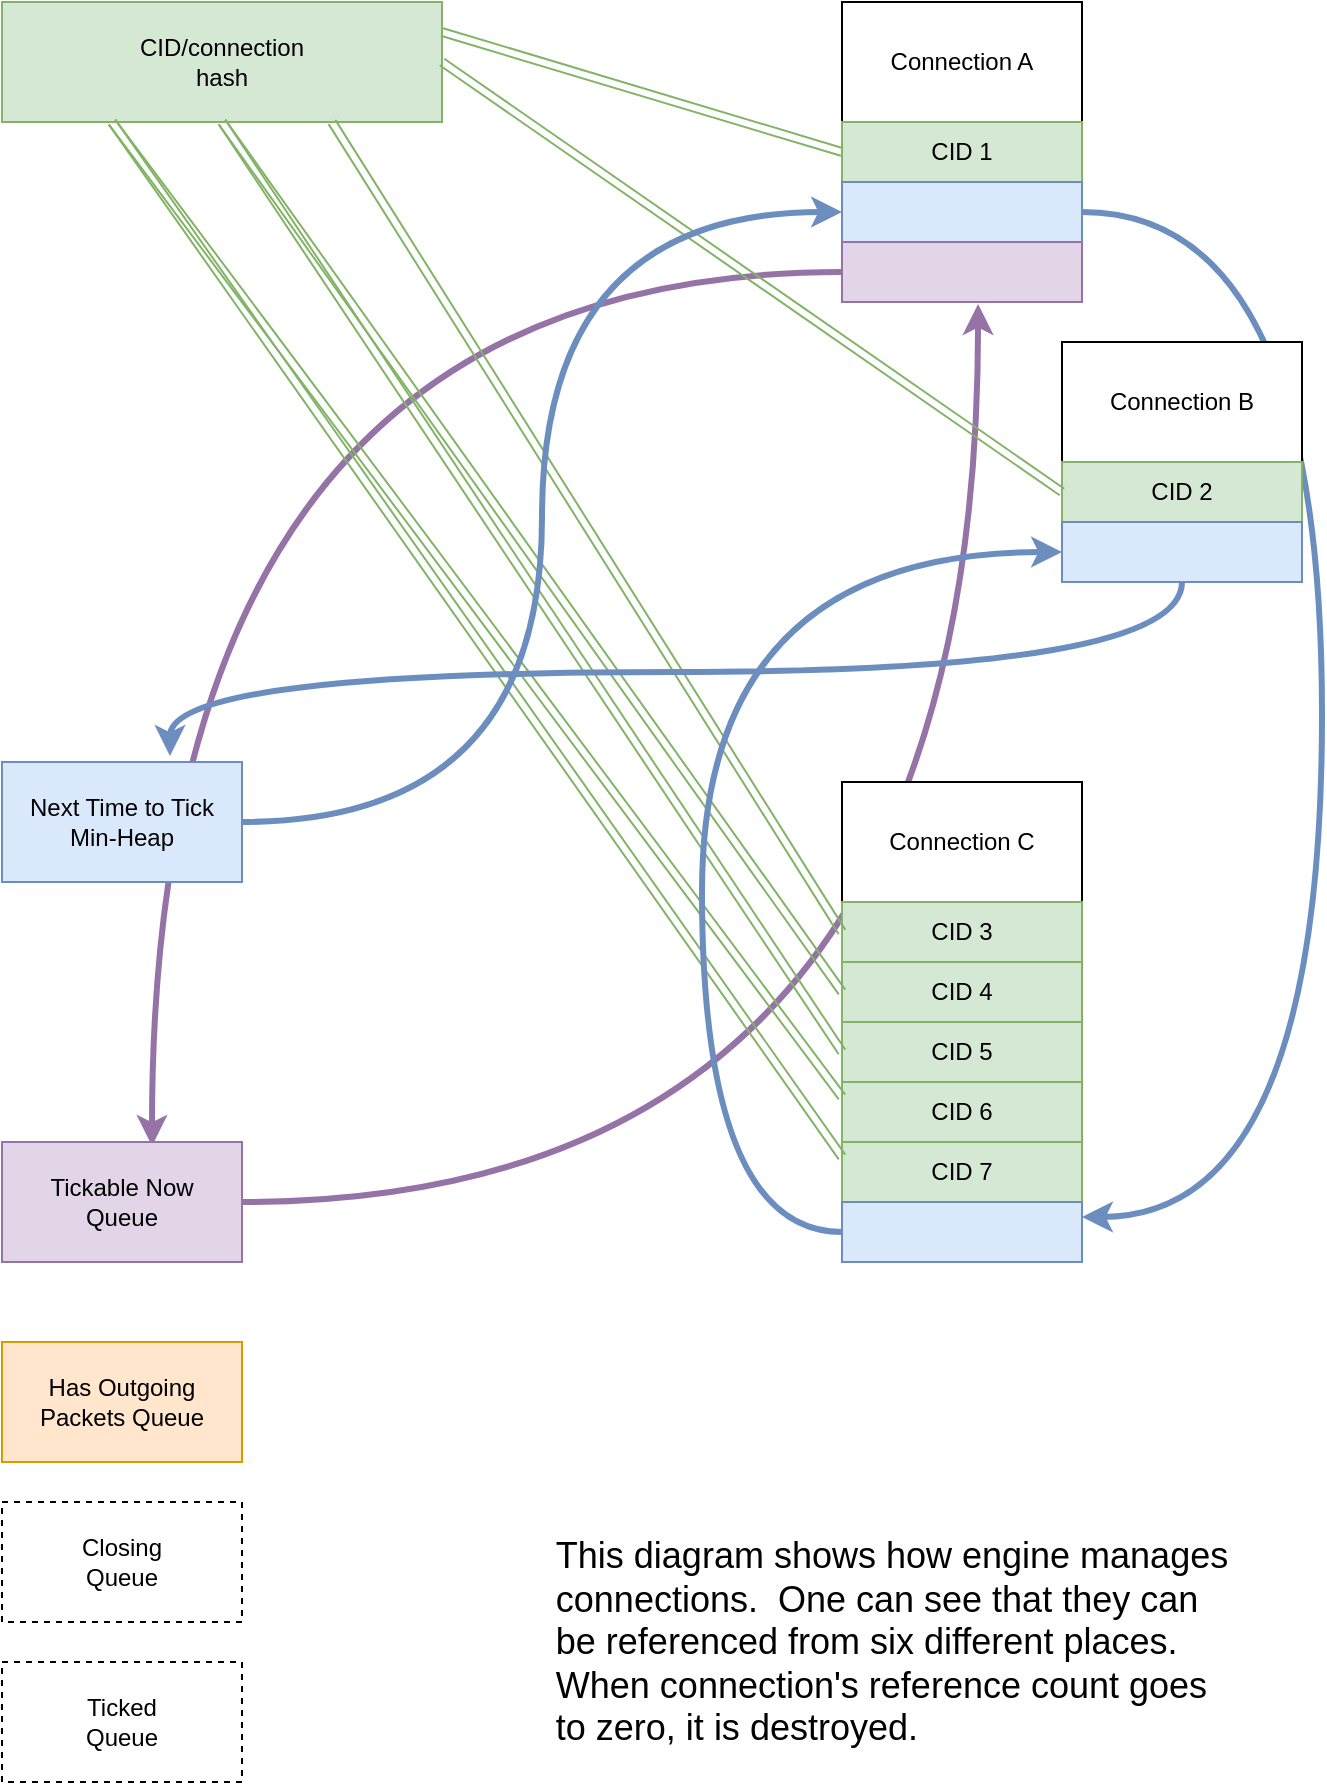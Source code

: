 <mxfile version="12.7.3"><diagram id="g-XUBOnqw-Le0S7dI5B8" name="Page-1"><mxGraphModel dx="1422" dy="763" grid="1" gridSize="10" guides="1" tooltips="1" connect="1" arrows="1" fold="1" page="1" pageScale="1" pageWidth="827" pageHeight="1169" math="0" shadow="0"><root><mxCell id="0"/><mxCell id="1" parent="0"/><mxCell id="xxX3JgDgCDoUiEcIpoxc-38" value="" style="curved=1;endArrow=classic;html=1;strokeColor=#6c8ebf;edgeStyle=orthogonalEdgeStyle;entryX=1;entryY=0.25;entryDx=0;entryDy=0;exitX=1;exitY=0.5;exitDx=0;exitDy=0;strokeWidth=3;fillColor=#dae8fc;" edge="1" parent="1" source="xxX3JgDgCDoUiEcIpoxc-29" target="xxX3JgDgCDoUiEcIpoxc-31"><mxGeometry width="50" height="50" relative="1" as="geometry"><mxPoint x="827" y="475" as="sourcePoint"/><mxPoint x="1117" y="200" as="targetPoint"/><Array as="points"><mxPoint x="820" y="155"/><mxPoint x="820" y="658"/></Array></mxGeometry></mxCell><mxCell id="xxX3JgDgCDoUiEcIpoxc-52" value="" style="curved=1;endArrow=classic;html=1;strokeColor=#9673a6;edgeStyle=orthogonalEdgeStyle;entryX=0.625;entryY=0.033;entryDx=0;entryDy=0;exitX=0;exitY=0.5;exitDx=0;exitDy=0;strokeWidth=3;fillColor=#e1d5e7;entryPerimeter=0;" edge="1" parent="1" source="xxX3JgDgCDoUiEcIpoxc-46" target="xxX3JgDgCDoUiEcIpoxc-44"><mxGeometry width="50" height="50" relative="1" as="geometry"><mxPoint x="370" y="732.01" as="sourcePoint"/><mxPoint x="728.04" y="378" as="targetPoint"/></mxGeometry></mxCell><mxCell id="xxX3JgDgCDoUiEcIpoxc-51" value="" style="curved=1;endArrow=classic;html=1;strokeColor=#9673a6;edgeStyle=orthogonalEdgeStyle;entryX=0.567;entryY=1.033;entryDx=0;entryDy=0;exitX=1;exitY=0.5;exitDx=0;exitDy=0;strokeWidth=3;fillColor=#e1d5e7;entryPerimeter=0;" edge="1" parent="1" source="xxX3JgDgCDoUiEcIpoxc-44" target="xxX3JgDgCDoUiEcIpoxc-46"><mxGeometry width="50" height="50" relative="1" as="geometry"><mxPoint x="300" y="440" as="sourcePoint"/><mxPoint x="590" y="165" as="targetPoint"/></mxGeometry></mxCell><mxCell id="xxX3JgDgCDoUiEcIpoxc-7" value="&lt;div&gt;Connection A&lt;/div&gt;" style="rounded=0;whiteSpace=wrap;html=1;" vertex="1" parent="1"><mxGeometry x="580" y="50" width="120" height="60" as="geometry"/></mxCell><mxCell id="xxX3JgDgCDoUiEcIpoxc-8" value="CID 1" style="rounded=0;whiteSpace=wrap;html=1;fillColor=#d5e8d4;strokeColor=#82b366;" vertex="1" parent="1"><mxGeometry x="580" y="110" width="120" height="30" as="geometry"/></mxCell><mxCell id="xxX3JgDgCDoUiEcIpoxc-9" value="&lt;div&gt;Connection B&lt;/div&gt;" style="rounded=0;whiteSpace=wrap;html=1;" vertex="1" parent="1"><mxGeometry x="690" y="220" width="120" height="60" as="geometry"/></mxCell><mxCell id="xxX3JgDgCDoUiEcIpoxc-10" value="&lt;div&gt;CID 2&lt;/div&gt;" style="rounded=0;whiteSpace=wrap;html=1;fillColor=#d5e8d4;strokeColor=#82b366;" vertex="1" parent="1"><mxGeometry x="690" y="280" width="120" height="30" as="geometry"/></mxCell><mxCell id="xxX3JgDgCDoUiEcIpoxc-15" value="&lt;div&gt;CID/connection&lt;/div&gt;&lt;div&gt;hash&lt;br&gt;&lt;/div&gt;" style="rounded=0;whiteSpace=wrap;html=1;fillColor=#d5e8d4;strokeColor=#82b366;" vertex="1" parent="1"><mxGeometry x="160" y="50" width="220" height="60" as="geometry"/></mxCell><mxCell id="xxX3JgDgCDoUiEcIpoxc-16" value="" style="shape=link;html=1;entryX=0;entryY=0.5;entryDx=0;entryDy=0;exitX=1;exitY=0.25;exitDx=0;exitDy=0;fillColor=#d5e8d4;strokeColor=#82b366;backgroundOutline=0;" edge="1" parent="1" source="xxX3JgDgCDoUiEcIpoxc-15" target="xxX3JgDgCDoUiEcIpoxc-8"><mxGeometry width="50" height="50" relative="1" as="geometry"><mxPoint x="390" y="410" as="sourcePoint"/><mxPoint x="440" y="360" as="targetPoint"/></mxGeometry></mxCell><mxCell id="xxX3JgDgCDoUiEcIpoxc-17" value="" style="shape=link;html=1;entryX=0;entryY=0.5;entryDx=0;entryDy=0;exitX=1;exitY=0.5;exitDx=0;exitDy=0;fillColor=#d5e8d4;strokeColor=#82b366;backgroundOutline=0;" edge="1" parent="1" source="xxX3JgDgCDoUiEcIpoxc-15" target="xxX3JgDgCDoUiEcIpoxc-10"><mxGeometry width="50" height="50" relative="1" as="geometry"><mxPoint x="430" y="195" as="sourcePoint"/><mxPoint x="510" y="215" as="targetPoint"/></mxGeometry></mxCell><mxCell id="xxX3JgDgCDoUiEcIpoxc-18" value="&lt;div&gt;Connection C&lt;/div&gt;" style="rounded=0;whiteSpace=wrap;html=1;" vertex="1" parent="1"><mxGeometry x="580" y="440" width="120" height="60" as="geometry"/></mxCell><mxCell id="xxX3JgDgCDoUiEcIpoxc-19" value="&lt;div&gt;CID 3&lt;/div&gt;" style="rounded=0;whiteSpace=wrap;html=1;fillColor=#d5e8d4;strokeColor=#82b366;" vertex="1" parent="1"><mxGeometry x="580" y="500" width="120" height="30" as="geometry"/></mxCell><mxCell id="xxX3JgDgCDoUiEcIpoxc-20" value="&lt;div&gt;CID 4&lt;/div&gt;" style="rounded=0;whiteSpace=wrap;html=1;fillColor=#d5e8d4;strokeColor=#82b366;" vertex="1" parent="1"><mxGeometry x="580" y="530" width="120" height="30" as="geometry"/></mxCell><mxCell id="xxX3JgDgCDoUiEcIpoxc-21" value="&lt;div&gt;CID 5&lt;/div&gt;" style="rounded=0;whiteSpace=wrap;html=1;fillColor=#d5e8d4;strokeColor=#82b366;" vertex="1" parent="1"><mxGeometry x="580" y="560" width="120" height="30" as="geometry"/></mxCell><mxCell id="xxX3JgDgCDoUiEcIpoxc-22" value="&lt;div&gt;CID 6&lt;/div&gt;" style="rounded=0;whiteSpace=wrap;html=1;fillColor=#d5e8d4;strokeColor=#82b366;" vertex="1" parent="1"><mxGeometry x="580" y="590" width="120" height="30" as="geometry"/></mxCell><mxCell id="xxX3JgDgCDoUiEcIpoxc-23" value="&lt;div&gt;CID 7&lt;/div&gt;" style="rounded=0;whiteSpace=wrap;html=1;fillColor=#d5e8d4;strokeColor=#82b366;" vertex="1" parent="1"><mxGeometry x="580" y="620" width="120" height="30" as="geometry"/></mxCell><mxCell id="xxX3JgDgCDoUiEcIpoxc-24" value="" style="shape=link;html=1;entryX=0;entryY=0.5;entryDx=0;entryDy=0;exitX=0.75;exitY=1;exitDx=0;exitDy=0;fillColor=#d5e8d4;strokeColor=#82b366;backgroundOutline=0;" edge="1" parent="1" source="xxX3JgDgCDoUiEcIpoxc-15" target="xxX3JgDgCDoUiEcIpoxc-19"><mxGeometry width="50" height="50" relative="1" as="geometry"><mxPoint x="360" y="220" as="sourcePoint"/><mxPoint x="500" y="455" as="targetPoint"/></mxGeometry></mxCell><mxCell id="xxX3JgDgCDoUiEcIpoxc-25" value="" style="shape=link;html=1;entryX=0;entryY=0.5;entryDx=0;entryDy=0;exitX=0.5;exitY=1;exitDx=0;exitDy=0;fillColor=#d5e8d4;strokeColor=#82b366;backgroundOutline=0;" edge="1" parent="1" source="xxX3JgDgCDoUiEcIpoxc-15" target="xxX3JgDgCDoUiEcIpoxc-20"><mxGeometry width="50" height="50" relative="1" as="geometry"><mxPoint x="350" y="200" as="sourcePoint"/><mxPoint x="490" y="595" as="targetPoint"/></mxGeometry></mxCell><mxCell id="xxX3JgDgCDoUiEcIpoxc-26" value="" style="shape=link;html=1;entryX=0;entryY=0.5;entryDx=0;entryDy=0;exitX=0.5;exitY=1;exitDx=0;exitDy=0;fillColor=#d5e8d4;strokeColor=#82b366;backgroundOutline=0;" edge="1" parent="1" source="xxX3JgDgCDoUiEcIpoxc-15" target="xxX3JgDgCDoUiEcIpoxc-21"><mxGeometry width="50" height="50" relative="1" as="geometry"><mxPoint x="120" y="322.5" as="sourcePoint"/><mxPoint x="260" y="717.5" as="targetPoint"/></mxGeometry></mxCell><mxCell id="xxX3JgDgCDoUiEcIpoxc-27" value="" style="shape=link;html=1;entryX=0;entryY=0.25;entryDx=0;entryDy=0;exitX=0.25;exitY=1;exitDx=0;exitDy=0;fillColor=#d5e8d4;strokeColor=#82b366;backgroundOutline=0;" edge="1" parent="1" source="xxX3JgDgCDoUiEcIpoxc-15" target="xxX3JgDgCDoUiEcIpoxc-22"><mxGeometry width="50" height="50" relative="1" as="geometry"><mxPoint x="300" y="250" as="sourcePoint"/><mxPoint x="440" y="645" as="targetPoint"/></mxGeometry></mxCell><mxCell id="xxX3JgDgCDoUiEcIpoxc-28" value="" style="shape=link;html=1;entryX=0;entryY=0.25;entryDx=0;entryDy=0;exitX=0.25;exitY=1;exitDx=0;exitDy=0;fillColor=#d5e8d4;strokeColor=#82b366;backgroundOutline=0;" edge="1" parent="1" source="xxX3JgDgCDoUiEcIpoxc-15" target="xxX3JgDgCDoUiEcIpoxc-23"><mxGeometry width="50" height="50" relative="1" as="geometry"><mxPoint x="170" y="300" as="sourcePoint"/><mxPoint x="310" y="695" as="targetPoint"/></mxGeometry></mxCell><mxCell id="xxX3JgDgCDoUiEcIpoxc-29" value="" style="rounded=0;whiteSpace=wrap;html=1;fillColor=#dae8fc;strokeColor=#6c8ebf;" vertex="1" parent="1"><mxGeometry x="580" y="140" width="120" height="30" as="geometry"/></mxCell><mxCell id="xxX3JgDgCDoUiEcIpoxc-30" value="&lt;div&gt;Next Time to Tick&lt;/div&gt;&lt;div&gt;Min-Heap&lt;br&gt;&lt;/div&gt;" style="rounded=0;whiteSpace=wrap;html=1;fillColor=#dae8fc;strokeColor=#6c8ebf;" vertex="1" parent="1"><mxGeometry x="160" y="430" width="120" height="60" as="geometry"/></mxCell><mxCell id="xxX3JgDgCDoUiEcIpoxc-31" value="" style="rounded=0;whiteSpace=wrap;html=1;fillColor=#dae8fc;strokeColor=#6c8ebf;" vertex="1" parent="1"><mxGeometry x="580" y="650" width="120" height="30" as="geometry"/></mxCell><mxCell id="xxX3JgDgCDoUiEcIpoxc-32" value="" style="rounded=0;whiteSpace=wrap;html=1;fillColor=#dae8fc;strokeColor=#6c8ebf;" vertex="1" parent="1"><mxGeometry x="690" y="310" width="120" height="30" as="geometry"/></mxCell><mxCell id="xxX3JgDgCDoUiEcIpoxc-35" value="" style="curved=1;endArrow=classic;html=1;strokeColor=#6c8ebf;edgeStyle=orthogonalEdgeStyle;entryX=0;entryY=0.5;entryDx=0;entryDy=0;exitX=1;exitY=0.5;exitDx=0;exitDy=0;strokeWidth=3;fillColor=#dae8fc;" edge="1" parent="1" source="xxX3JgDgCDoUiEcIpoxc-30" target="xxX3JgDgCDoUiEcIpoxc-29"><mxGeometry width="50" height="50" relative="1" as="geometry"><mxPoint x="180" y="560" as="sourcePoint"/><mxPoint x="230" y="510" as="targetPoint"/></mxGeometry></mxCell><mxCell id="xxX3JgDgCDoUiEcIpoxc-37" value="" style="curved=1;endArrow=classic;html=1;strokeColor=#6c8ebf;edgeStyle=orthogonalEdgeStyle;entryX=0;entryY=0.5;entryDx=0;entryDy=0;exitX=0;exitY=0.5;exitDx=0;exitDy=0;strokeWidth=3;fillColor=#dae8fc;" edge="1" parent="1" source="xxX3JgDgCDoUiEcIpoxc-31" target="xxX3JgDgCDoUiEcIpoxc-32"><mxGeometry width="50" height="50" relative="1" as="geometry"><mxPoint x="-50" y="500" as="sourcePoint"/><mxPoint x="240" y="225" as="targetPoint"/><Array as="points"><mxPoint x="510" y="665"/><mxPoint x="510" y="325"/></Array></mxGeometry></mxCell><mxCell id="xxX3JgDgCDoUiEcIpoxc-42" value="" style="curved=1;endArrow=classic;html=1;strokeColor=#6c8ebf;edgeStyle=orthogonalEdgeStyle;entryX=0.7;entryY=-0.05;entryDx=0;entryDy=0;exitX=0.5;exitY=1;exitDx=0;exitDy=0;strokeWidth=3;fillColor=#dae8fc;entryPerimeter=0;" edge="1" parent="1" source="xxX3JgDgCDoUiEcIpoxc-32" target="xxX3JgDgCDoUiEcIpoxc-30"><mxGeometry width="50" height="50" relative="1" as="geometry"><mxPoint x="130" y="755" as="sourcePoint"/><mxPoint x="420" y="480" as="targetPoint"/></mxGeometry></mxCell><mxCell id="xxX3JgDgCDoUiEcIpoxc-44" value="&lt;div&gt;Tickable Now&lt;/div&gt;&lt;div&gt;Queue&lt;/div&gt;" style="rounded=0;whiteSpace=wrap;html=1;fontStyle=0;fillColor=#e1d5e7;strokeColor=#9673a6;" vertex="1" parent="1"><mxGeometry x="160" y="620" width="120" height="60" as="geometry"/></mxCell><mxCell id="xxX3JgDgCDoUiEcIpoxc-46" value="" style="rounded=0;whiteSpace=wrap;html=1;fillColor=#e1d5e7;strokeColor=#9673a6;" vertex="1" parent="1"><mxGeometry x="580" y="170" width="120" height="30" as="geometry"/></mxCell><mxCell id="xxX3JgDgCDoUiEcIpoxc-54" value="Has Outgoing Packets Queue" style="rounded=0;whiteSpace=wrap;html=1;fillColor=#ffe6cc;strokeColor=#d79b00;" vertex="1" parent="1"><mxGeometry x="160" y="720" width="120" height="60" as="geometry"/></mxCell><mxCell id="xxX3JgDgCDoUiEcIpoxc-57" value="&lt;div&gt;Closing&lt;/div&gt;&lt;div&gt;Queue&lt;/div&gt;" style="rounded=0;whiteSpace=wrap;html=1;dashed=1;" vertex="1" parent="1"><mxGeometry x="160" y="800" width="120" height="60" as="geometry"/></mxCell><mxCell id="xxX3JgDgCDoUiEcIpoxc-58" value="&lt;div&gt;Ticked&lt;/div&gt;&lt;div&gt;Queue&lt;br&gt;&lt;/div&gt;" style="rounded=0;whiteSpace=wrap;html=1;dashed=1;" vertex="1" parent="1"><mxGeometry x="160" y="880" width="120" height="60" as="geometry"/></mxCell><mxCell id="xxX3JgDgCDoUiEcIpoxc-67" value="&lt;div&gt;This diagram shows how engine manages&lt;/div&gt;&lt;div align=&quot;left&quot;&gt;connections.&amp;nbsp; One can see that they can&lt;/div&gt;&lt;div align=&quot;left&quot;&gt;be referenced from six different places.&lt;/div&gt;&lt;div align=&quot;left&quot;&gt;When connection's reference count goes&lt;/div&gt;&lt;div align=&quot;left&quot;&gt;to zero, it is destroyed.&lt;br&gt;&lt;/div&gt;" style="text;html=1;strokeColor=none;fillColor=none;align=center;verticalAlign=top;whiteSpace=wrap;rounded=0;dashed=1;fontSize=18;fontColor=#000000;labelBorderColor=none;spacing=2;spacingLeft=0;labelBackgroundColor=none;" vertex="1" parent="1"><mxGeometry x="400" y="810" width="410" height="130" as="geometry"/></mxCell></root></mxGraphModel></diagram></mxfile>